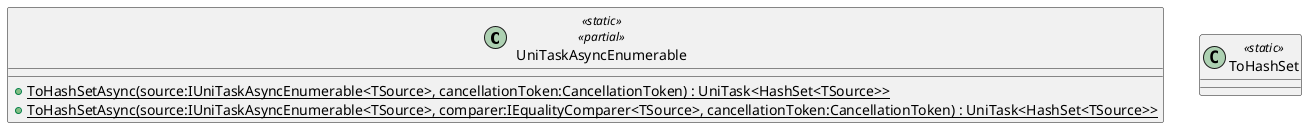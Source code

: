@startuml
class UniTaskAsyncEnumerable <<static>> <<partial>> {
    + {static} ToHashSetAsync(source:IUniTaskAsyncEnumerable<TSource>, cancellationToken:CancellationToken) : UniTask<HashSet<TSource>>
    + {static} ToHashSetAsync(source:IUniTaskAsyncEnumerable<TSource>, comparer:IEqualityComparer<TSource>, cancellationToken:CancellationToken) : UniTask<HashSet<TSource>>
}
class ToHashSet <<static>> {
}
@enduml
